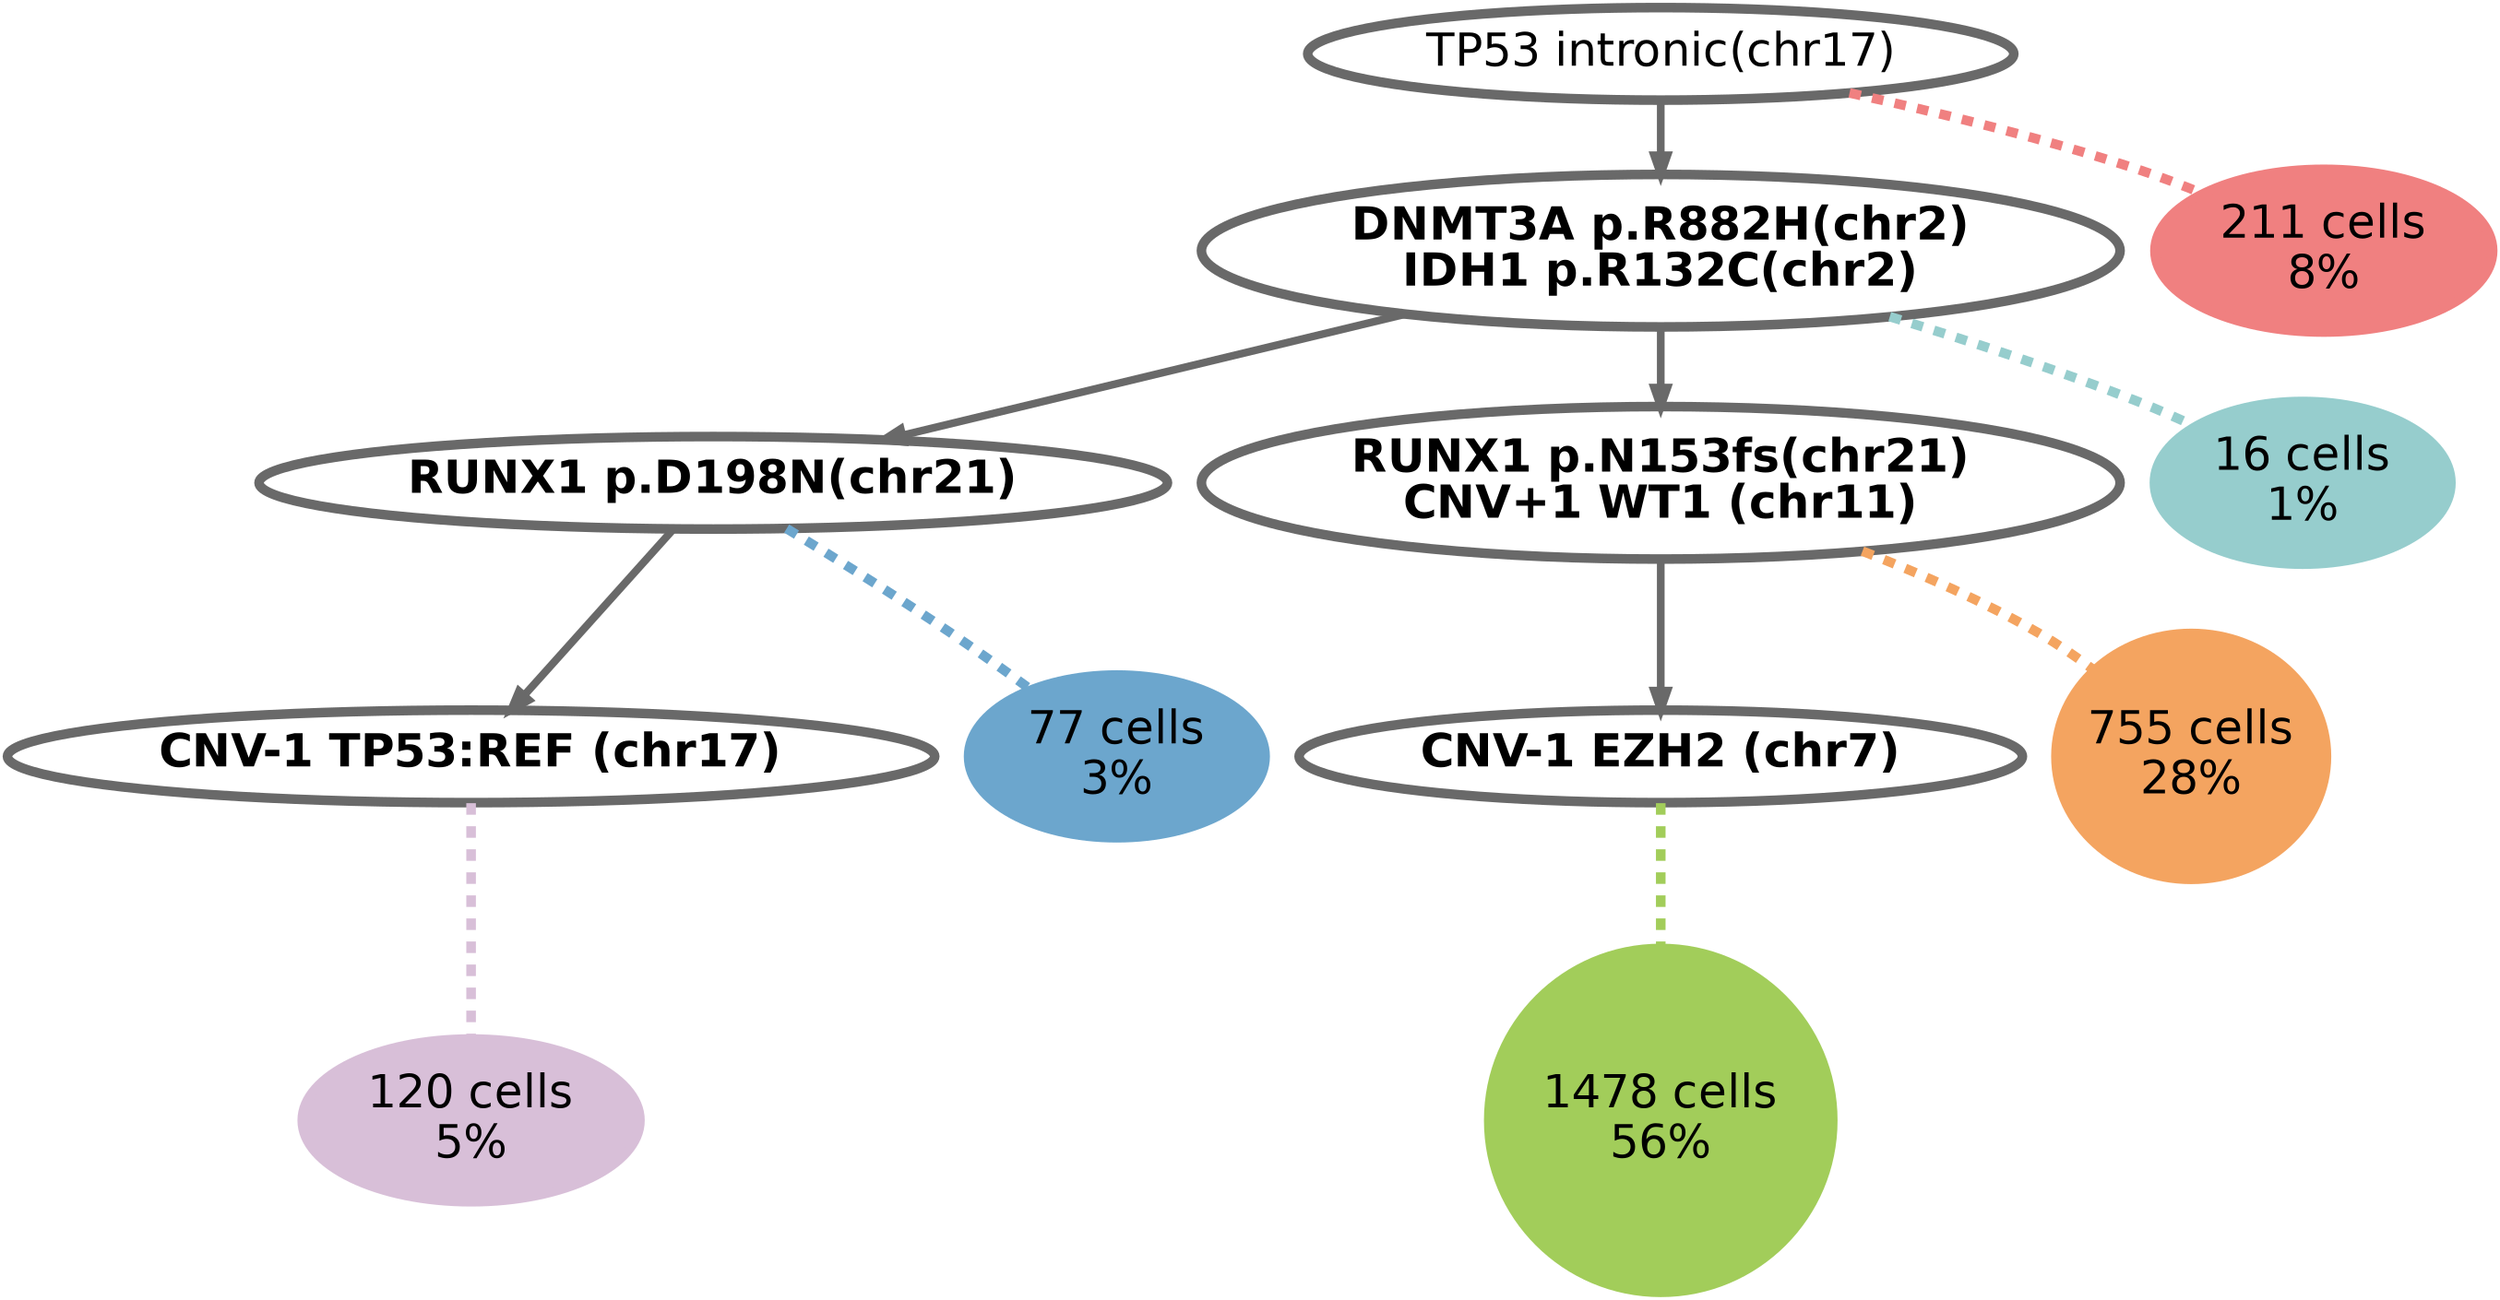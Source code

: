 digraph G{
node [color=dimgray fontsize=24 fontcolor=black fontname=Helvetica penwidth=5];
3 -> 1 [color=dimgray penwidth=4 weight=2];
3 -> 2 [color=dimgray penwidth=4 weight=2];
0 -> 3 [color=dimgray penwidth=4 weight=2];
1 -> 4 [color=dimgray penwidth=4 weight=2];
2 -> 5 [color=dimgray penwidth=4 weight=2];
0[label=<TP53 intronic(chr17)<br/>>];
1[label=<<B>RUNX1 p.D198N(chr21)</B><br/>>];
2[label=<<B>RUNX1 p.N153fs(chr21)</B><br/><B>CNV+1 WT1 (chr11)</B><br/>>];
3[label=<<B>DNMT3A p.R882H(chr2)</B><br/><B>IDH1 p.R132C(chr2)</B><br/>>];
4[label=<<B>CNV-1 TP53:REF (chr17)</B><br/>>];
5[label=<<B>CNV-1 EZH2 (chr7)</B><br/>>];
0 -> 6 [dir=none style=dashed weight=1 penwidth=5 color=lightcoral];
1 -> 7 [dir=none style=dashed weight=1 penwidth=5 color=skyblue3];
2 -> 8 [dir=none style=dashed weight=1 penwidth=5 color=sandybrown];
3 -> 9 [dir=none style=dashed weight=1 penwidth=5 color=paleturquoise3];
4 -> 10 [dir=none style=dashed weight=1 penwidth=5 color=thistle];
5 -> 11 [dir=none style=dashed weight=1 penwidth=5 color=darkolivegreen3];
6[label="211 cells\n8\%" style = filled width=0.939343 height=0.939343 color=lightcoral];
7[label="77 cells\n3\%" style = filled width=0.567451 height=0.567451 color=skyblue3];
8[label="755 cells\n28\%" style = filled width=1.77687 height=1.77687 color=sandybrown];
9[label="16 cells\n1\%" style = filled width=0.258668 height=0.258668 color=paleturquoise3];
10[label="120 cells\n5\%" style = filled width=0.708392 height=0.708392 color=thistle];
11[label="1478 cells\n56\%" style = filled width=2.48611 height=2.48611 color=darkolivegreen3];
}
